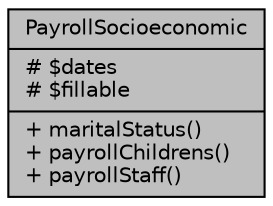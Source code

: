 digraph "PayrollSocioeconomic"
{
 // LATEX_PDF_SIZE
  bgcolor="transparent";
  edge [fontname="Helvetica",fontsize="10",labelfontname="Helvetica",labelfontsize="10"];
  node [fontname="Helvetica",fontsize="10",shape=record];
  Node1 [label="{PayrollSocioeconomic\n|# $dates\l# $fillable\l|+ maritalStatus()\l+ payrollChildrens()\l+ payrollStaff()\l}",height=0.2,width=0.4,color="black", fillcolor="grey75", style="filled", fontcolor="black",tooltip="Datos de información socioeconómica del trabajador."];
}
